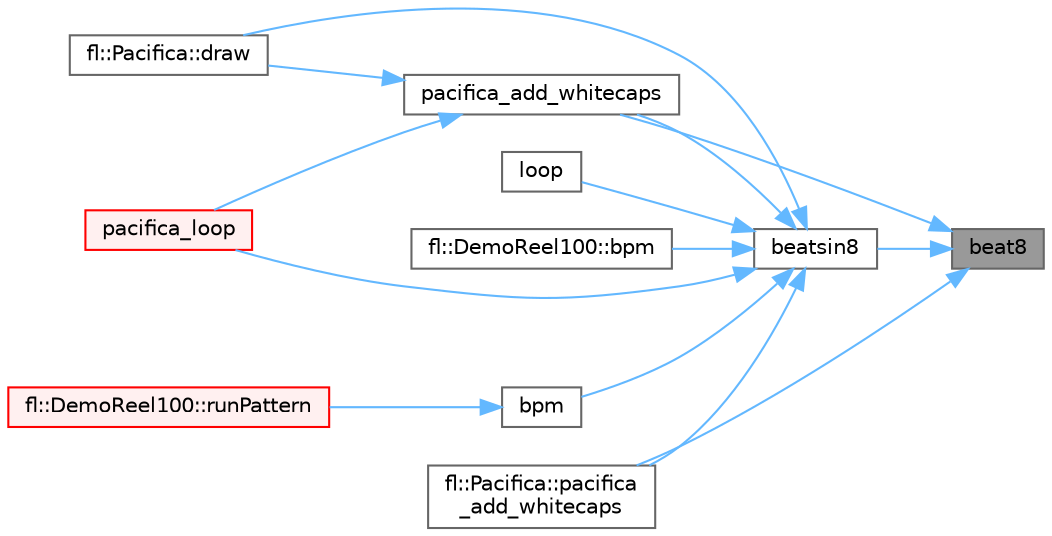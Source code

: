 digraph "beat8"
{
 // INTERACTIVE_SVG=YES
 // LATEX_PDF_SIZE
  bgcolor="transparent";
  edge [fontname=Helvetica,fontsize=10,labelfontname=Helvetica,labelfontsize=10];
  node [fontname=Helvetica,fontsize=10,shape=box,height=0.2,width=0.4];
  rankdir="RL";
  Node1 [id="Node000001",label="beat8",height=0.2,width=0.4,color="gray40", fillcolor="grey60", style="filled", fontcolor="black",tooltip="Generates an 8-bit \"sawtooth\" wave at a given BPM."];
  Node1 -> Node2 [id="edge1_Node000001_Node000002",dir="back",color="steelblue1",style="solid",tooltip=" "];
  Node2 [id="Node000002",label="beatsin8",height=0.2,width=0.4,color="grey40", fillcolor="white", style="filled",URL="$d6/d6c/group___beat_generators_gaecd7cbfc2640407cabf75afcc7d9ddf4.html#gaecd7cbfc2640407cabf75afcc7d9ddf4",tooltip="Generates an 8-bit sine wave at a given BPM that oscillates within a given range."];
  Node2 -> Node3 [id="edge2_Node000002_Node000003",dir="back",color="steelblue1",style="solid",tooltip=" "];
  Node3 [id="Node000003",label="bpm",height=0.2,width=0.4,color="grey40", fillcolor="white", style="filled",URL="$d5/d25/_demo_reel100_8ino_a4875f6d9a2b0f08d3cf221974234121b.html#a4875f6d9a2b0f08d3cf221974234121b",tooltip=" "];
  Node3 -> Node4 [id="edge3_Node000003_Node000004",dir="back",color="steelblue1",style="solid",tooltip=" "];
  Node4 [id="Node000004",label="fl::DemoReel100::runPattern",height=0.2,width=0.4,color="red", fillcolor="#FFF0F0", style="filled",URL="$d1/d60/classfl_1_1_demo_reel100_aad4b41d93c1a9f7acecea8b49cda7078.html#aad4b41d93c1a9f7acecea8b49cda7078",tooltip=" "];
  Node2 -> Node6 [id="edge4_Node000002_Node000006",dir="back",color="steelblue1",style="solid",tooltip=" "];
  Node6 [id="Node000006",label="fl::DemoReel100::bpm",height=0.2,width=0.4,color="grey40", fillcolor="white", style="filled",URL="$d1/d60/classfl_1_1_demo_reel100_a72cc7eea48cf0be16b34fee7d4da64f4.html#a72cc7eea48cf0be16b34fee7d4da64f4",tooltip=" "];
  Node2 -> Node7 [id="edge5_Node000002_Node000007",dir="back",color="steelblue1",style="solid",tooltip=" "];
  Node7 [id="Node000007",label="fl::Pacifica::draw",height=0.2,width=0.4,color="grey40", fillcolor="white", style="filled",URL="$d2/db2/classfl_1_1_pacifica_a264d0c1db5db60028b6fab87af13d700.html#a264d0c1db5db60028b6fab87af13d700",tooltip=" "];
  Node2 -> Node8 [id="edge6_Node000002_Node000008",dir="back",color="steelblue1",style="solid",tooltip=" "];
  Node8 [id="Node000008",label="loop",height=0.2,width=0.4,color="grey40", fillcolor="white", style="filled",URL="$dd/d61/_fx_water_8ino_afe461d27b9c48d5921c00d521181f12f.html#afe461d27b9c48d5921c00d521181f12f",tooltip=" "];
  Node2 -> Node9 [id="edge7_Node000002_Node000009",dir="back",color="steelblue1",style="solid",tooltip=" "];
  Node9 [id="Node000009",label="fl::Pacifica::pacifica\l_add_whitecaps",height=0.2,width=0.4,color="grey40", fillcolor="white", style="filled",URL="$d2/db2/classfl_1_1_pacifica_abbe1bbf6675103bb2857b13cad156aa4.html#abbe1bbf6675103bb2857b13cad156aa4",tooltip=" "];
  Node2 -> Node10 [id="edge8_Node000002_Node000010",dir="back",color="steelblue1",style="solid",tooltip=" "];
  Node10 [id="Node000010",label="pacifica_add_whitecaps",height=0.2,width=0.4,color="grey40", fillcolor="white", style="filled",URL="$dc/d25/_pacifica_8ino_a638fb6ae6610fed66077161e7e044f26.html#a638fb6ae6610fed66077161e7e044f26",tooltip=" "];
  Node10 -> Node7 [id="edge9_Node000010_Node000007",dir="back",color="steelblue1",style="solid",tooltip=" "];
  Node10 -> Node11 [id="edge10_Node000010_Node000011",dir="back",color="steelblue1",style="solid",tooltip=" "];
  Node11 [id="Node000011",label="pacifica_loop",height=0.2,width=0.4,color="red", fillcolor="#FFF0F0", style="filled",URL="$dc/d25/_pacifica_8ino_a158d427a947ef0a715c7ffd916346acc.html#a158d427a947ef0a715c7ffd916346acc",tooltip=" "];
  Node2 -> Node11 [id="edge11_Node000002_Node000011",dir="back",color="steelblue1",style="solid",tooltip=" "];
  Node1 -> Node9 [id="edge12_Node000001_Node000009",dir="back",color="steelblue1",style="solid",tooltip=" "];
  Node1 -> Node10 [id="edge13_Node000001_Node000010",dir="back",color="steelblue1",style="solid",tooltip=" "];
}
